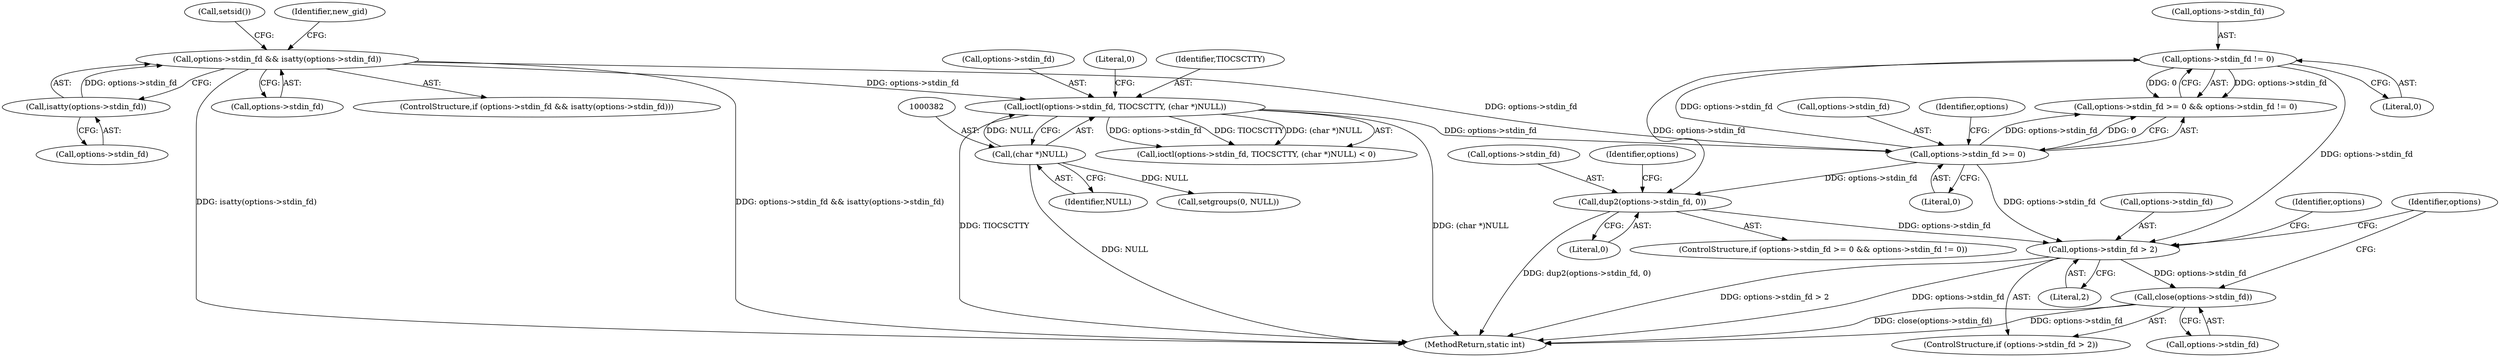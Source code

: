digraph "0_lxc_5c3fcae78b63ac9dd56e36075903921bd9461f9e@API" {
"1000628" [label="(Call,close(options->stdin_fd))"];
"1000623" [label="(Call,options->stdin_fd > 2)"];
"1000578" [label="(Call,options->stdin_fd != 0)"];
"1000573" [label="(Call,options->stdin_fd >= 0)"];
"1000376" [label="(Call,ioctl(options->stdin_fd, TIOCSCTTY, (char *)NULL))"];
"1000352" [label="(Call,options->stdin_fd && isatty(options->stdin_fd))"];
"1000356" [label="(Call,isatty(options->stdin_fd))"];
"1000381" [label="(Call,(char *)NULL)"];
"1000583" [label="(Call,dup2(options->stdin_fd, 0))"];
"1000582" [label="(Literal,0)"];
"1000377" [label="(Call,options->stdin_fd)"];
"1000629" [label="(Call,options->stdin_fd)"];
"1000397" [label="(Identifier,new_gid)"];
"1000584" [label="(Call,options->stdin_fd)"];
"1000630" [label="(Identifier,options)"];
"1000571" [label="(ControlStructure,if (options->stdin_fd >= 0 && options->stdin_fd != 0))"];
"1000384" [label="(Literal,0)"];
"1000628" [label="(Call,close(options->stdin_fd))"];
"1000574" [label="(Call,options->stdin_fd)"];
"1000381" [label="(Call,(char *)NULL)"];
"1000578" [label="(Call,options->stdin_fd != 0)"];
"1000383" [label="(Identifier,NULL)"];
"1000579" [label="(Call,options->stdin_fd)"];
"1000380" [label="(Identifier,TIOCSCTTY)"];
"1000353" [label="(Call,options->stdin_fd)"];
"1000363" [label="(Call,setsid())"];
"1000635" [label="(Identifier,options)"];
"1000572" [label="(Call,options->stdin_fd >= 0 && options->stdin_fd != 0)"];
"1000375" [label="(Call,ioctl(options->stdin_fd, TIOCSCTTY, (char *)NULL) < 0)"];
"1000624" [label="(Call,options->stdin_fd)"];
"1000580" [label="(Identifier,options)"];
"1000587" [label="(Literal,0)"];
"1000351" [label="(ControlStructure,if (options->stdin_fd && isatty(options->stdin_fd)))"];
"1000357" [label="(Call,options->stdin_fd)"];
"1000409" [label="(Call,setgroups(0, NULL))"];
"1000583" [label="(Call,dup2(options->stdin_fd, 0))"];
"1000696" [label="(MethodReturn,static int)"];
"1000352" [label="(Call,options->stdin_fd && isatty(options->stdin_fd))"];
"1000622" [label="(ControlStructure,if (options->stdin_fd > 2))"];
"1000376" [label="(Call,ioctl(options->stdin_fd, TIOCSCTTY, (char *)NULL))"];
"1000627" [label="(Literal,2)"];
"1000573" [label="(Call,options->stdin_fd >= 0)"];
"1000623" [label="(Call,options->stdin_fd > 2)"];
"1000356" [label="(Call,isatty(options->stdin_fd))"];
"1000577" [label="(Literal,0)"];
"1000592" [label="(Identifier,options)"];
"1000628" -> "1000622"  [label="AST: "];
"1000628" -> "1000629"  [label="CFG: "];
"1000629" -> "1000628"  [label="AST: "];
"1000635" -> "1000628"  [label="CFG: "];
"1000628" -> "1000696"  [label="DDG: options->stdin_fd"];
"1000628" -> "1000696"  [label="DDG: close(options->stdin_fd)"];
"1000623" -> "1000628"  [label="DDG: options->stdin_fd"];
"1000623" -> "1000622"  [label="AST: "];
"1000623" -> "1000627"  [label="CFG: "];
"1000624" -> "1000623"  [label="AST: "];
"1000627" -> "1000623"  [label="AST: "];
"1000630" -> "1000623"  [label="CFG: "];
"1000635" -> "1000623"  [label="CFG: "];
"1000623" -> "1000696"  [label="DDG: options->stdin_fd > 2"];
"1000623" -> "1000696"  [label="DDG: options->stdin_fd"];
"1000578" -> "1000623"  [label="DDG: options->stdin_fd"];
"1000583" -> "1000623"  [label="DDG: options->stdin_fd"];
"1000573" -> "1000623"  [label="DDG: options->stdin_fd"];
"1000578" -> "1000572"  [label="AST: "];
"1000578" -> "1000582"  [label="CFG: "];
"1000579" -> "1000578"  [label="AST: "];
"1000582" -> "1000578"  [label="AST: "];
"1000572" -> "1000578"  [label="CFG: "];
"1000578" -> "1000572"  [label="DDG: options->stdin_fd"];
"1000578" -> "1000572"  [label="DDG: 0"];
"1000573" -> "1000578"  [label="DDG: options->stdin_fd"];
"1000578" -> "1000583"  [label="DDG: options->stdin_fd"];
"1000573" -> "1000572"  [label="AST: "];
"1000573" -> "1000577"  [label="CFG: "];
"1000574" -> "1000573"  [label="AST: "];
"1000577" -> "1000573"  [label="AST: "];
"1000580" -> "1000573"  [label="CFG: "];
"1000572" -> "1000573"  [label="CFG: "];
"1000573" -> "1000572"  [label="DDG: options->stdin_fd"];
"1000573" -> "1000572"  [label="DDG: 0"];
"1000376" -> "1000573"  [label="DDG: options->stdin_fd"];
"1000352" -> "1000573"  [label="DDG: options->stdin_fd"];
"1000573" -> "1000583"  [label="DDG: options->stdin_fd"];
"1000376" -> "1000375"  [label="AST: "];
"1000376" -> "1000381"  [label="CFG: "];
"1000377" -> "1000376"  [label="AST: "];
"1000380" -> "1000376"  [label="AST: "];
"1000381" -> "1000376"  [label="AST: "];
"1000384" -> "1000376"  [label="CFG: "];
"1000376" -> "1000696"  [label="DDG: TIOCSCTTY"];
"1000376" -> "1000696"  [label="DDG: (char *)NULL"];
"1000376" -> "1000375"  [label="DDG: options->stdin_fd"];
"1000376" -> "1000375"  [label="DDG: TIOCSCTTY"];
"1000376" -> "1000375"  [label="DDG: (char *)NULL"];
"1000352" -> "1000376"  [label="DDG: options->stdin_fd"];
"1000381" -> "1000376"  [label="DDG: NULL"];
"1000352" -> "1000351"  [label="AST: "];
"1000352" -> "1000353"  [label="CFG: "];
"1000352" -> "1000356"  [label="CFG: "];
"1000353" -> "1000352"  [label="AST: "];
"1000356" -> "1000352"  [label="AST: "];
"1000363" -> "1000352"  [label="CFG: "];
"1000397" -> "1000352"  [label="CFG: "];
"1000352" -> "1000696"  [label="DDG: isatty(options->stdin_fd)"];
"1000352" -> "1000696"  [label="DDG: options->stdin_fd && isatty(options->stdin_fd)"];
"1000356" -> "1000352"  [label="DDG: options->stdin_fd"];
"1000356" -> "1000357"  [label="CFG: "];
"1000357" -> "1000356"  [label="AST: "];
"1000381" -> "1000383"  [label="CFG: "];
"1000382" -> "1000381"  [label="AST: "];
"1000383" -> "1000381"  [label="AST: "];
"1000381" -> "1000696"  [label="DDG: NULL"];
"1000381" -> "1000409"  [label="DDG: NULL"];
"1000583" -> "1000571"  [label="AST: "];
"1000583" -> "1000587"  [label="CFG: "];
"1000584" -> "1000583"  [label="AST: "];
"1000587" -> "1000583"  [label="AST: "];
"1000592" -> "1000583"  [label="CFG: "];
"1000583" -> "1000696"  [label="DDG: dup2(options->stdin_fd, 0)"];
}
